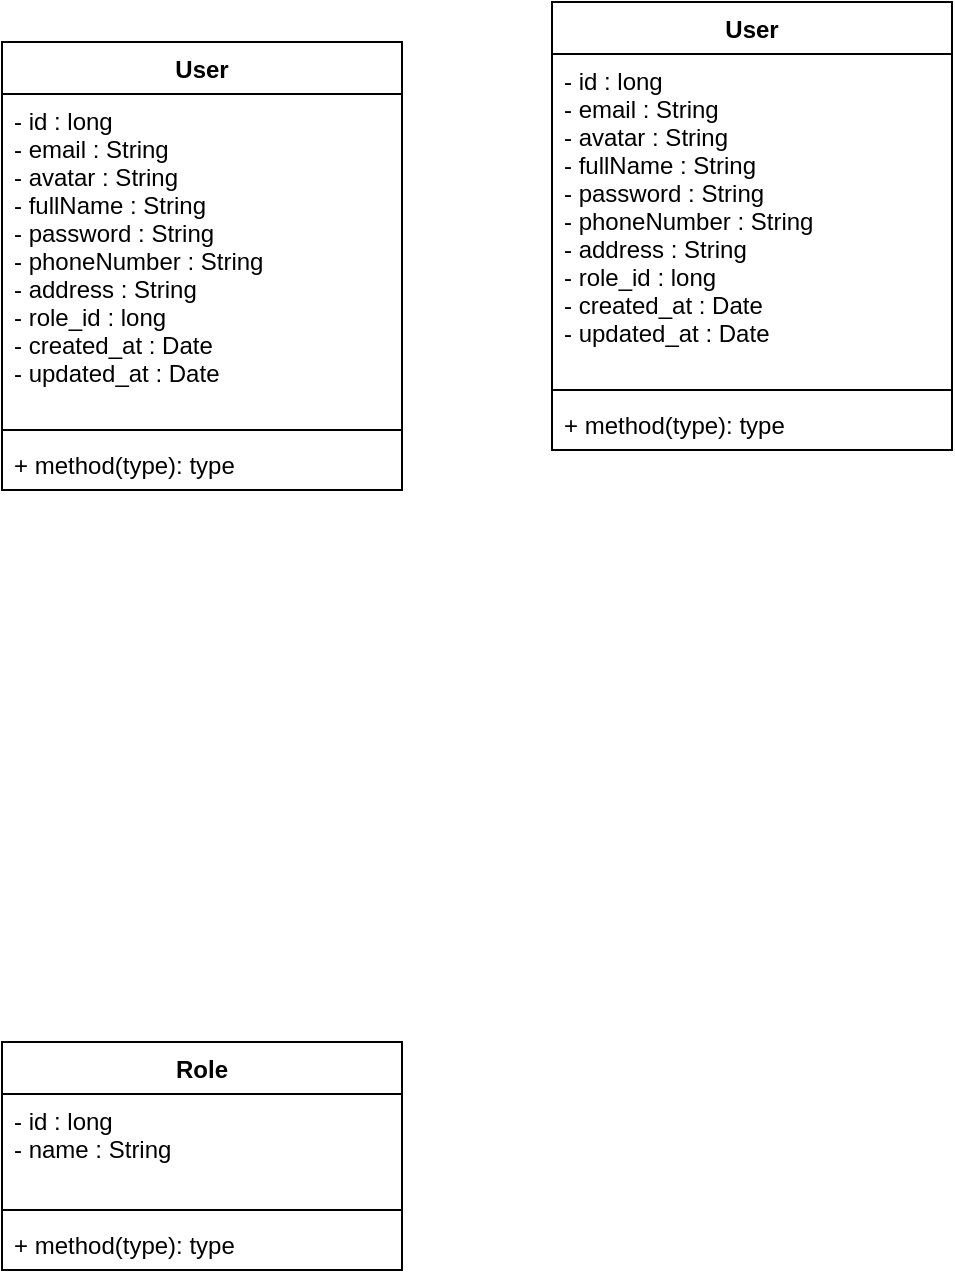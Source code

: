 <mxfile version="16.1.0" type="github">
  <diagram id="mZekCfuj3HYsj86Yz76e" name="Page-1">
    <mxGraphModel dx="914" dy="484" grid="1" gridSize="10" guides="1" tooltips="1" connect="1" arrows="1" fold="1" page="1" pageScale="1" pageWidth="1169" pageHeight="827" math="0" shadow="0">
      <root>
        <mxCell id="0" />
        <mxCell id="1" parent="0" />
        <mxCell id="rZrWmoUpgVHBfb-IgYfU-1" value="User" style="swimlane;fontStyle=1;align=center;verticalAlign=top;childLayout=stackLayout;horizontal=1;startSize=26;horizontalStack=0;resizeParent=1;resizeParentMax=0;resizeLast=0;collapsible=1;marginBottom=0;glass=0;" vertex="1" parent="1">
          <mxGeometry x="485" y="130" width="200" height="224" as="geometry">
            <mxRectangle x="350" y="190" width="60" height="26" as="alternateBounds" />
          </mxGeometry>
        </mxCell>
        <mxCell id="rZrWmoUpgVHBfb-IgYfU-2" value="- id : long&#xa;- email : String&#xa;- avatar : String&#xa;- fullName : String&#xa;- password : String&#xa;- phoneNumber : String&#xa;- address : String&#xa;- role_id : long&#xa;- created_at : Date&#xa;- updated_at : Date" style="text;strokeColor=none;fillColor=none;align=left;verticalAlign=top;spacingLeft=4;spacingRight=4;overflow=hidden;rotatable=0;points=[[0,0.5],[1,0.5]];portConstraint=eastwest;" vertex="1" parent="rZrWmoUpgVHBfb-IgYfU-1">
          <mxGeometry y="26" width="200" height="164" as="geometry" />
        </mxCell>
        <mxCell id="rZrWmoUpgVHBfb-IgYfU-3" value="" style="line;strokeWidth=1;fillColor=none;align=left;verticalAlign=middle;spacingTop=-1;spacingLeft=3;spacingRight=3;rotatable=0;labelPosition=right;points=[];portConstraint=eastwest;" vertex="1" parent="rZrWmoUpgVHBfb-IgYfU-1">
          <mxGeometry y="190" width="200" height="8" as="geometry" />
        </mxCell>
        <mxCell id="rZrWmoUpgVHBfb-IgYfU-4" value="+ method(type): type" style="text;strokeColor=none;fillColor=none;align=left;verticalAlign=top;spacingLeft=4;spacingRight=4;overflow=hidden;rotatable=0;points=[[0,0.5],[1,0.5]];portConstraint=eastwest;" vertex="1" parent="rZrWmoUpgVHBfb-IgYfU-1">
          <mxGeometry y="198" width="200" height="26" as="geometry" />
        </mxCell>
        <mxCell id="rZrWmoUpgVHBfb-IgYfU-5" value="Role" style="swimlane;fontStyle=1;align=center;verticalAlign=top;childLayout=stackLayout;horizontal=1;startSize=26;horizontalStack=0;resizeParent=1;resizeParentMax=0;resizeLast=0;collapsible=1;marginBottom=0;glass=0;" vertex="1" parent="1">
          <mxGeometry x="485" y="630" width="200" height="114" as="geometry">
            <mxRectangle x="350" y="190" width="60" height="26" as="alternateBounds" />
          </mxGeometry>
        </mxCell>
        <mxCell id="rZrWmoUpgVHBfb-IgYfU-6" value="- id : long&#xa;- name : String" style="text;strokeColor=none;fillColor=none;align=left;verticalAlign=top;spacingLeft=4;spacingRight=4;overflow=hidden;rotatable=0;points=[[0,0.5],[1,0.5]];portConstraint=eastwest;" vertex="1" parent="rZrWmoUpgVHBfb-IgYfU-5">
          <mxGeometry y="26" width="200" height="54" as="geometry" />
        </mxCell>
        <mxCell id="rZrWmoUpgVHBfb-IgYfU-7" value="" style="line;strokeWidth=1;fillColor=none;align=left;verticalAlign=middle;spacingTop=-1;spacingLeft=3;spacingRight=3;rotatable=0;labelPosition=right;points=[];portConstraint=eastwest;" vertex="1" parent="rZrWmoUpgVHBfb-IgYfU-5">
          <mxGeometry y="80" width="200" height="8" as="geometry" />
        </mxCell>
        <mxCell id="rZrWmoUpgVHBfb-IgYfU-8" value="+ method(type): type" style="text;strokeColor=none;fillColor=none;align=left;verticalAlign=top;spacingLeft=4;spacingRight=4;overflow=hidden;rotatable=0;points=[[0,0.5],[1,0.5]];portConstraint=eastwest;" vertex="1" parent="rZrWmoUpgVHBfb-IgYfU-5">
          <mxGeometry y="88" width="200" height="26" as="geometry" />
        </mxCell>
        <mxCell id="rZrWmoUpgVHBfb-IgYfU-9" value="User" style="swimlane;fontStyle=1;align=center;verticalAlign=top;childLayout=stackLayout;horizontal=1;startSize=26;horizontalStack=0;resizeParent=1;resizeParentMax=0;resizeLast=0;collapsible=1;marginBottom=0;glass=0;" vertex="1" parent="1">
          <mxGeometry x="760" y="110" width="200" height="224" as="geometry">
            <mxRectangle x="350" y="190" width="60" height="26" as="alternateBounds" />
          </mxGeometry>
        </mxCell>
        <mxCell id="rZrWmoUpgVHBfb-IgYfU-10" value="- id : long&#xa;- email : String&#xa;- avatar : String&#xa;- fullName : String&#xa;- password : String&#xa;- phoneNumber : String&#xa;- address : String&#xa;- role_id : long&#xa;- created_at : Date&#xa;- updated_at : Date" style="text;strokeColor=none;fillColor=none;align=left;verticalAlign=top;spacingLeft=4;spacingRight=4;overflow=hidden;rotatable=0;points=[[0,0.5],[1,0.5]];portConstraint=eastwest;" vertex="1" parent="rZrWmoUpgVHBfb-IgYfU-9">
          <mxGeometry y="26" width="200" height="164" as="geometry" />
        </mxCell>
        <mxCell id="rZrWmoUpgVHBfb-IgYfU-11" value="" style="line;strokeWidth=1;fillColor=none;align=left;verticalAlign=middle;spacingTop=-1;spacingLeft=3;spacingRight=3;rotatable=0;labelPosition=right;points=[];portConstraint=eastwest;" vertex="1" parent="rZrWmoUpgVHBfb-IgYfU-9">
          <mxGeometry y="190" width="200" height="8" as="geometry" />
        </mxCell>
        <mxCell id="rZrWmoUpgVHBfb-IgYfU-12" value="+ method(type): type" style="text;strokeColor=none;fillColor=none;align=left;verticalAlign=top;spacingLeft=4;spacingRight=4;overflow=hidden;rotatable=0;points=[[0,0.5],[1,0.5]];portConstraint=eastwest;" vertex="1" parent="rZrWmoUpgVHBfb-IgYfU-9">
          <mxGeometry y="198" width="200" height="26" as="geometry" />
        </mxCell>
      </root>
    </mxGraphModel>
  </diagram>
</mxfile>
